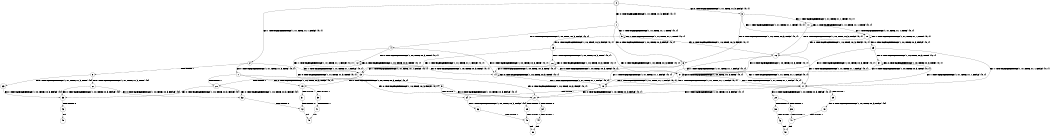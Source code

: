 digraph BCG {
size = "7, 10.5";
center = TRUE;
node [shape = circle];
0 [peripheries = 2];
0 -> 1 [label = "EX !0 !ATOMIC_EXCH_BRANCH (1, +1, TRUE, +1, 3, FALSE) !{0, 1}"];
0 -> 2 [label = "EX !1 !ATOMIC_EXCH_BRANCH (1, +1, TRUE, +1, 1, FALSE) !{0, 1}"];
0 -> 3 [label = "EX !0 !ATOMIC_EXCH_BRANCH (1, +1, TRUE, +1, 3, FALSE) !{0, 1}"];
1 -> 4 [label = "EX !0 !ATOMIC_EXCH_BRANCH (1, +0, TRUE, +0, 3, FALSE) !{0, 1}"];
1 -> 5 [label = "EX !1 !ATOMIC_EXCH_BRANCH (1, +1, TRUE, +1, 1, TRUE) !{0, 1}"];
1 -> 6 [label = "EX !0 !ATOMIC_EXCH_BRANCH (1, +0, TRUE, +0, 3, FALSE) !{0, 1}"];
2 -> 7 [label = "EX !0 !ATOMIC_EXCH_BRANCH (1, +1, TRUE, +1, 3, TRUE) !{0, 1}"];
2 -> 8 [label = "TERMINATE !1"];
2 -> 9 [label = "EX !0 !ATOMIC_EXCH_BRANCH (1, +1, TRUE, +1, 3, TRUE) !{0, 1}"];
3 -> 10 [label = "EX !1 !ATOMIC_EXCH_BRANCH (1, +1, TRUE, +1, 1, TRUE) !{0, 1}"];
3 -> 6 [label = "EX !0 !ATOMIC_EXCH_BRANCH (1, +0, TRUE, +0, 3, FALSE) !{0, 1}"];
3 -> 11 [label = "EX !1 !ATOMIC_EXCH_BRANCH (1, +1, TRUE, +1, 1, TRUE) !{0, 1}"];
4 -> 12 [label = "EX !0 !ATOMIC_EXCH_BRANCH (1, +0, TRUE, +0, 3, TRUE) !{0, 1}"];
4 -> 13 [label = "EX !1 !ATOMIC_EXCH_BRANCH (1, +1, TRUE, +1, 1, FALSE) !{0, 1}"];
4 -> 14 [label = "EX !0 !ATOMIC_EXCH_BRANCH (1, +0, TRUE, +0, 3, TRUE) !{0, 1}"];
5 -> 15 [label = "EX !0 !ATOMIC_EXCH_BRANCH (1, +0, TRUE, +0, 3, FALSE) !{0, 1}"];
5 -> 5 [label = "EX !1 !ATOMIC_EXCH_BRANCH (1, +1, TRUE, +1, 1, TRUE) !{0, 1}"];
5 -> 16 [label = "EX !0 !ATOMIC_EXCH_BRANCH (1, +0, TRUE, +0, 3, FALSE) !{0, 1}"];
6 -> 17 [label = "EX !1 !ATOMIC_EXCH_BRANCH (1, +1, TRUE, +1, 1, FALSE) !{0, 1}"];
6 -> 14 [label = "EX !0 !ATOMIC_EXCH_BRANCH (1, +0, TRUE, +0, 3, TRUE) !{0, 1}"];
6 -> 18 [label = "EX !1 !ATOMIC_EXCH_BRANCH (1, +1, TRUE, +1, 1, FALSE) !{0, 1}"];
7 -> 19 [label = "EX !0 !ATOMIC_EXCH_BRANCH (1, +0, TRUE, +0, 3, FALSE) !{0, 1}"];
7 -> 20 [label = "TERMINATE !1"];
7 -> 21 [label = "EX !0 !ATOMIC_EXCH_BRANCH (1, +0, TRUE, +0, 3, FALSE) !{0, 1}"];
8 -> 22 [label = "EX !0 !ATOMIC_EXCH_BRANCH (1, +1, TRUE, +1, 3, TRUE) !{0}"];
8 -> 23 [label = "EX !0 !ATOMIC_EXCH_BRANCH (1, +1, TRUE, +1, 3, TRUE) !{0}"];
9 -> 21 [label = "EX !0 !ATOMIC_EXCH_BRANCH (1, +0, TRUE, +0, 3, FALSE) !{0, 1}"];
9 -> 24 [label = "TERMINATE !1"];
10 -> 25 [label = "EX !0 !ATOMIC_EXCH_BRANCH (1, +0, TRUE, +0, 3, FALSE) !{0, 1}"];
10 -> 10 [label = "EX !1 !ATOMIC_EXCH_BRANCH (1, +1, TRUE, +1, 1, TRUE) !{0, 1}"];
10 -> 16 [label = "EX !0 !ATOMIC_EXCH_BRANCH (1, +0, TRUE, +0, 3, FALSE) !{0, 1}"];
11 -> 10 [label = "EX !1 !ATOMIC_EXCH_BRANCH (1, +1, TRUE, +1, 1, TRUE) !{0, 1}"];
11 -> 16 [label = "EX !0 !ATOMIC_EXCH_BRANCH (1, +0, TRUE, +0, 3, FALSE) !{0, 1}"];
11 -> 11 [label = "EX !1 !ATOMIC_EXCH_BRANCH (1, +1, TRUE, +1, 1, TRUE) !{0, 1}"];
12 -> 12 [label = "EX !0 !ATOMIC_EXCH_BRANCH (1, +0, TRUE, +0, 3, TRUE) !{0, 1}"];
12 -> 13 [label = "EX !1 !ATOMIC_EXCH_BRANCH (1, +1, TRUE, +1, 1, FALSE) !{0, 1}"];
12 -> 14 [label = "EX !0 !ATOMIC_EXCH_BRANCH (1, +0, TRUE, +0, 3, TRUE) !{0, 1}"];
13 -> 19 [label = "EX !0 !ATOMIC_EXCH_BRANCH (1, +0, TRUE, +0, 3, FALSE) !{0, 1}"];
13 -> 20 [label = "TERMINATE !1"];
13 -> 21 [label = "EX !0 !ATOMIC_EXCH_BRANCH (1, +0, TRUE, +0, 3, FALSE) !{0, 1}"];
14 -> 17 [label = "EX !1 !ATOMIC_EXCH_BRANCH (1, +1, TRUE, +1, 1, FALSE) !{0, 1}"];
14 -> 14 [label = "EX !0 !ATOMIC_EXCH_BRANCH (1, +0, TRUE, +0, 3, TRUE) !{0, 1}"];
14 -> 18 [label = "EX !1 !ATOMIC_EXCH_BRANCH (1, +1, TRUE, +1, 1, FALSE) !{0, 1}"];
15 -> 26 [label = "EX !0 !ATOMIC_EXCH_BRANCH (1, +0, TRUE, +0, 3, TRUE) !{0, 1}"];
15 -> 13 [label = "EX !1 !ATOMIC_EXCH_BRANCH (1, +1, TRUE, +1, 1, FALSE) !{0, 1}"];
15 -> 27 [label = "EX !0 !ATOMIC_EXCH_BRANCH (1, +0, TRUE, +0, 3, TRUE) !{0, 1}"];
16 -> 17 [label = "EX !1 !ATOMIC_EXCH_BRANCH (1, +1, TRUE, +1, 1, FALSE) !{0, 1}"];
16 -> 27 [label = "EX !0 !ATOMIC_EXCH_BRANCH (1, +0, TRUE, +0, 3, TRUE) !{0, 1}"];
16 -> 18 [label = "EX !1 !ATOMIC_EXCH_BRANCH (1, +1, TRUE, +1, 1, FALSE) !{0, 1}"];
17 -> 28 [label = "EX !0 !ATOMIC_EXCH_BRANCH (1, +0, TRUE, +0, 3, FALSE) !{0, 1}"];
17 -> 29 [label = "TERMINATE !1"];
17 -> 21 [label = "EX !0 !ATOMIC_EXCH_BRANCH (1, +0, TRUE, +0, 3, FALSE) !{0, 1}"];
18 -> 21 [label = "EX !0 !ATOMIC_EXCH_BRANCH (1, +0, TRUE, +0, 3, FALSE) !{0, 1}"];
18 -> 24 [label = "TERMINATE !1"];
19 -> 30 [label = "TERMINATE !0"];
19 -> 31 [label = "TERMINATE !1"];
20 -> 32 [label = "EX !0 !ATOMIC_EXCH_BRANCH (1, +0, TRUE, +0, 3, FALSE) !{0}"];
20 -> 33 [label = "EX !0 !ATOMIC_EXCH_BRANCH (1, +0, TRUE, +0, 3, FALSE) !{0}"];
21 -> 34 [label = "TERMINATE !0"];
21 -> 35 [label = "TERMINATE !1"];
22 -> 32 [label = "EX !0 !ATOMIC_EXCH_BRANCH (1, +0, TRUE, +0, 3, FALSE) !{0}"];
22 -> 33 [label = "EX !0 !ATOMIC_EXCH_BRANCH (1, +0, TRUE, +0, 3, FALSE) !{0}"];
23 -> 33 [label = "EX !0 !ATOMIC_EXCH_BRANCH (1, +0, TRUE, +0, 3, FALSE) !{0}"];
24 -> 36 [label = "EX !0 !ATOMIC_EXCH_BRANCH (1, +0, TRUE, +0, 3, FALSE) !{0}"];
25 -> 37 [label = "EX !0 !ATOMIC_EXCH_BRANCH (1, +0, TRUE, +0, 3, TRUE) !{0, 1}"];
25 -> 17 [label = "EX !1 !ATOMIC_EXCH_BRANCH (1, +1, TRUE, +1, 1, FALSE) !{0, 1}"];
25 -> 27 [label = "EX !0 !ATOMIC_EXCH_BRANCH (1, +0, TRUE, +0, 3, TRUE) !{0, 1}"];
26 -> 26 [label = "EX !0 !ATOMIC_EXCH_BRANCH (1, +0, TRUE, +0, 3, TRUE) !{0, 1}"];
26 -> 13 [label = "EX !1 !ATOMIC_EXCH_BRANCH (1, +1, TRUE, +1, 1, FALSE) !{0, 1}"];
26 -> 27 [label = "EX !0 !ATOMIC_EXCH_BRANCH (1, +0, TRUE, +0, 3, TRUE) !{0, 1}"];
27 -> 17 [label = "EX !1 !ATOMIC_EXCH_BRANCH (1, +1, TRUE, +1, 1, FALSE) !{0, 1}"];
27 -> 27 [label = "EX !0 !ATOMIC_EXCH_BRANCH (1, +0, TRUE, +0, 3, TRUE) !{0, 1}"];
27 -> 18 [label = "EX !1 !ATOMIC_EXCH_BRANCH (1, +1, TRUE, +1, 1, FALSE) !{0, 1}"];
28 -> 38 [label = "TERMINATE !0"];
28 -> 39 [label = "TERMINATE !1"];
29 -> 40 [label = "EX !0 !ATOMIC_EXCH_BRANCH (1, +0, TRUE, +0, 3, FALSE) !{0}"];
30 -> 41 [label = "TERMINATE !1"];
31 -> 42 [label = "TERMINATE !0"];
32 -> 42 [label = "TERMINATE !0"];
33 -> 43 [label = "TERMINATE !0"];
34 -> 44 [label = "TERMINATE !1"];
35 -> 45 [label = "TERMINATE !0"];
36 -> 45 [label = "TERMINATE !0"];
37 -> 37 [label = "EX !0 !ATOMIC_EXCH_BRANCH (1, +0, TRUE, +0, 3, TRUE) !{0, 1}"];
37 -> 17 [label = "EX !1 !ATOMIC_EXCH_BRANCH (1, +1, TRUE, +1, 1, FALSE) !{0, 1}"];
37 -> 27 [label = "EX !0 !ATOMIC_EXCH_BRANCH (1, +0, TRUE, +0, 3, TRUE) !{0, 1}"];
38 -> 46 [label = "TERMINATE !1"];
39 -> 47 [label = "TERMINATE !0"];
40 -> 47 [label = "TERMINATE !0"];
41 -> 48 [label = "exit"];
42 -> 48 [label = "exit"];
43 -> 49 [label = "exit"];
44 -> 50 [label = "exit"];
45 -> 50 [label = "exit"];
46 -> 51 [label = "exit"];
47 -> 51 [label = "exit"];
}
